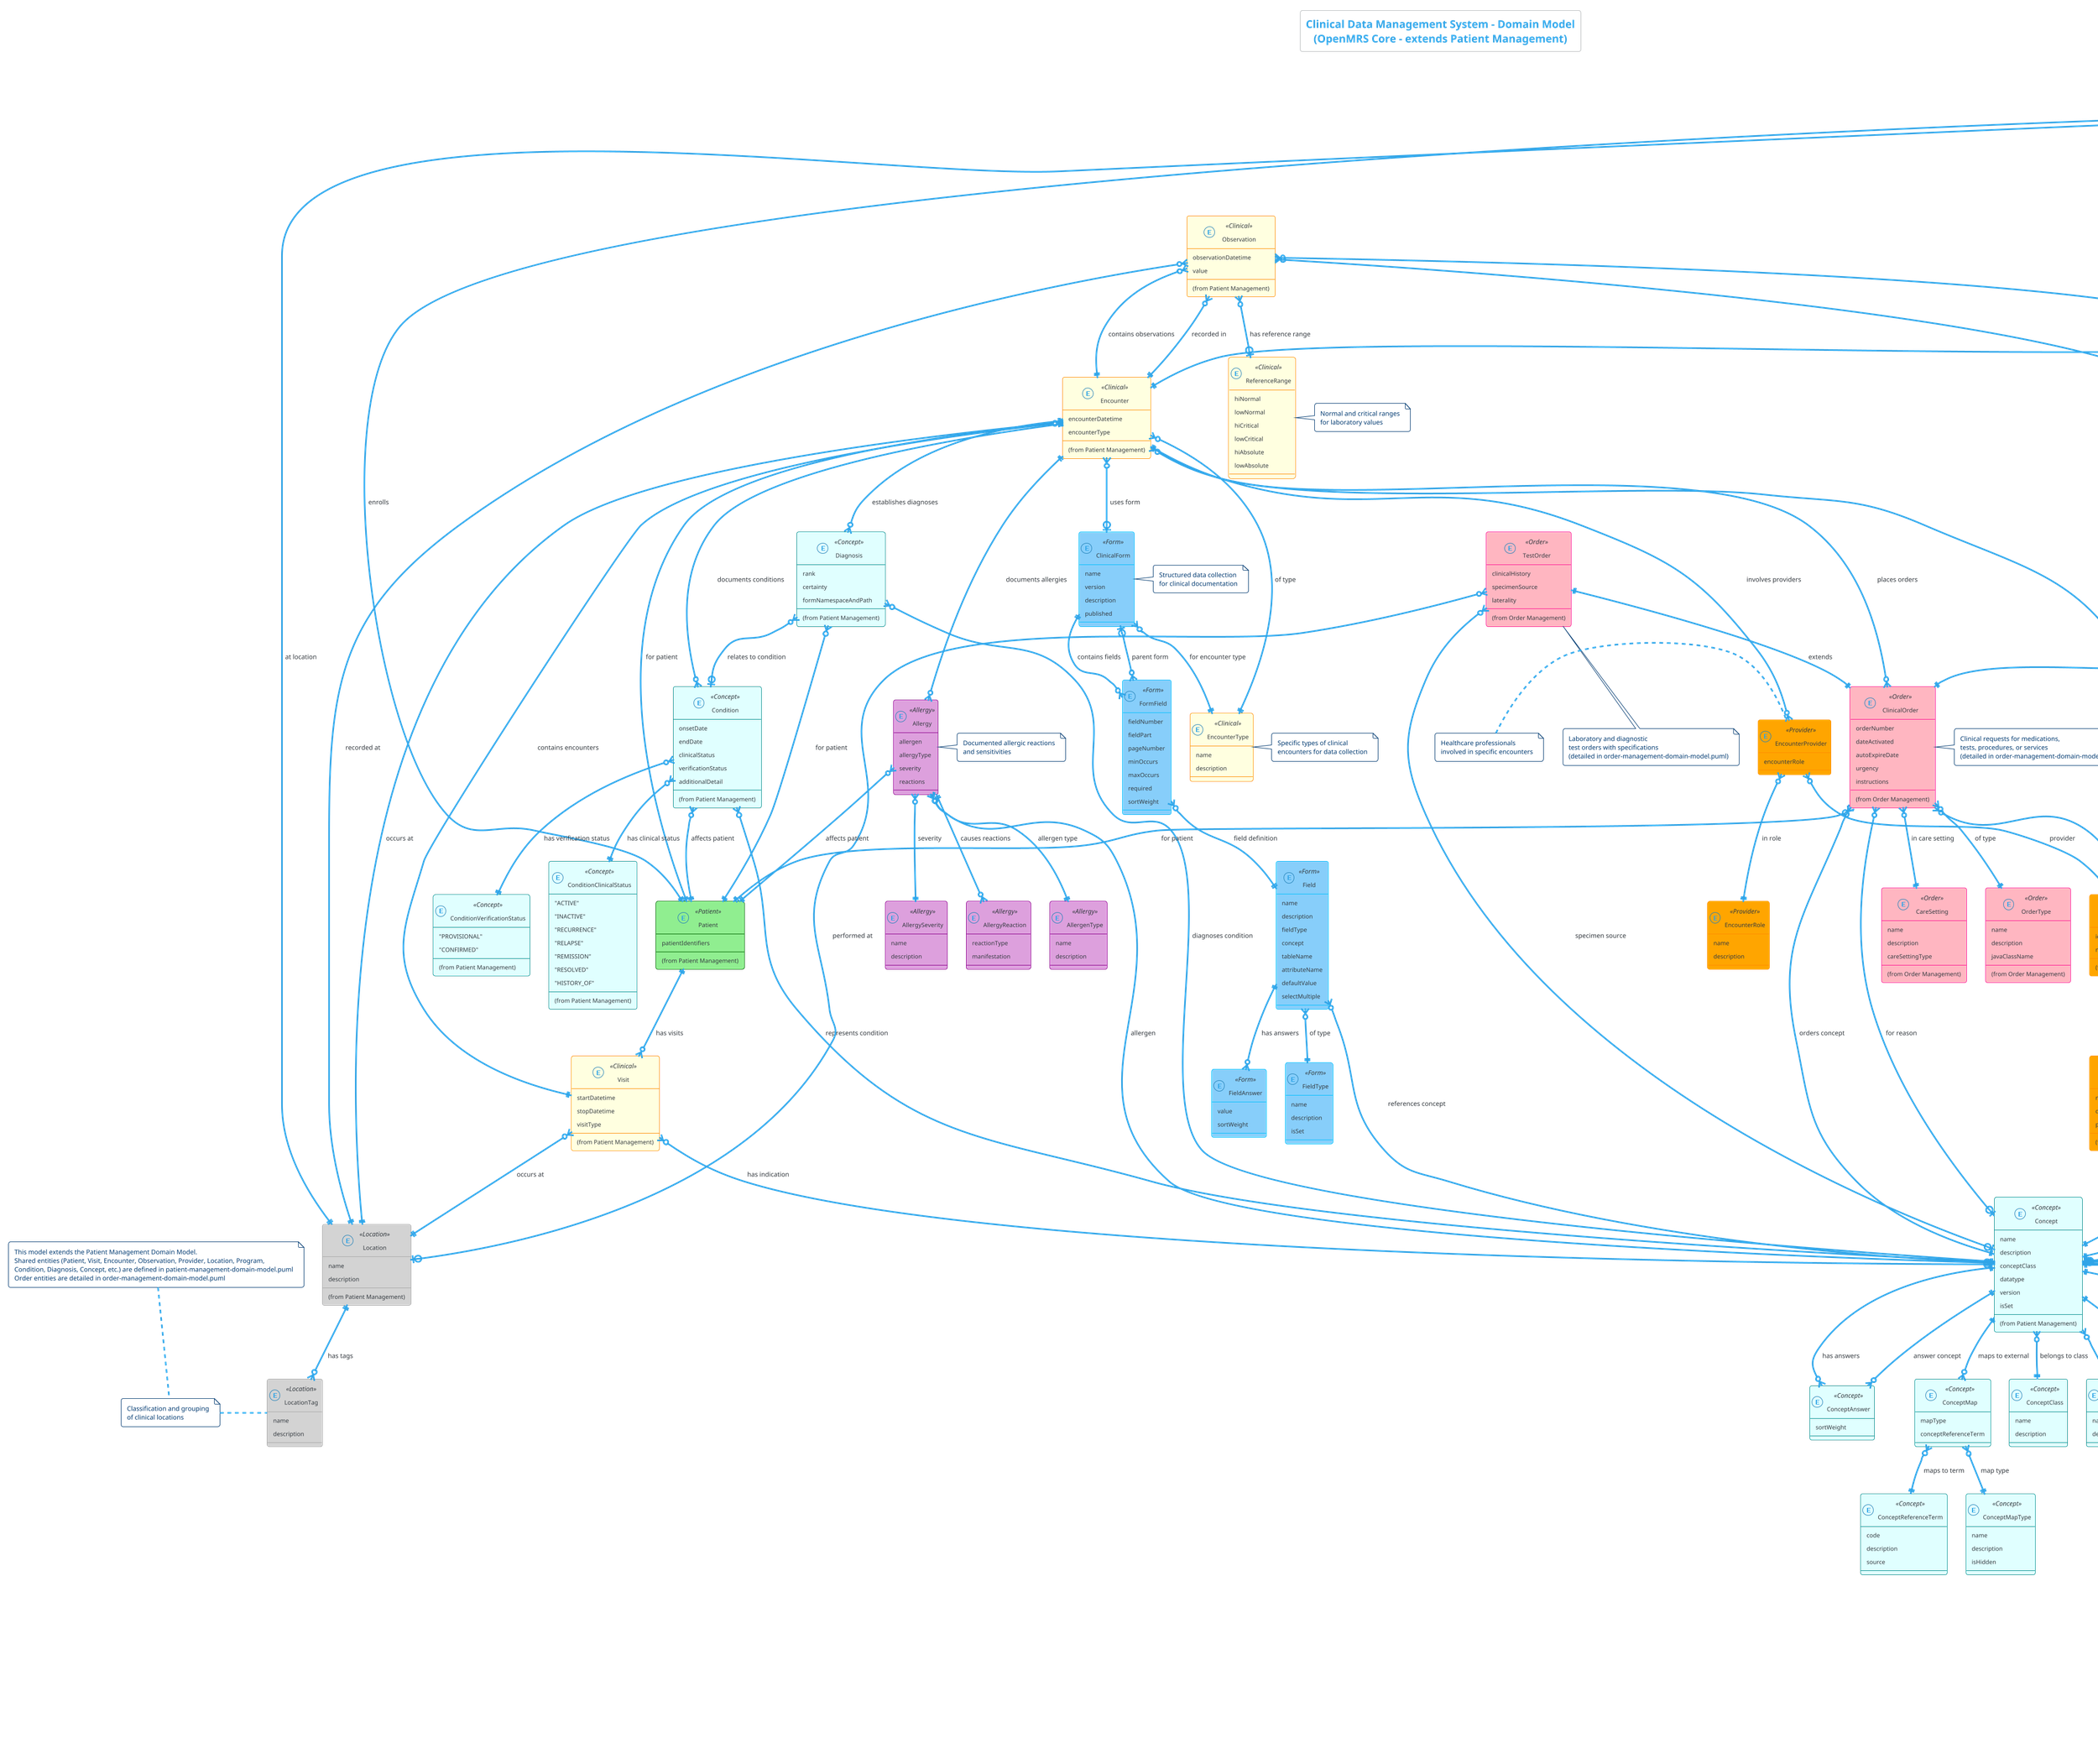 @startuml Clinical Data Management System - Domain Model
!theme cerulean-outline
title Clinical Data Management System - Domain Model\n(OpenMRS Core - extends Patient Management)

' This model extends the Patient Management Domain Model
' Shared entities are referenced from: patient-management-domain-model.puml
' - Patient, Visit, Encounter, Observation
' - Provider, ProviderRole, Location
' - Program, ProgramWorkflow, PatientProgram, ProgramOutcome, PatientState
' Order entities are referenced from: order-management-domain-model.puml
' - ClinicalOrder, MedicationOrder, TestOrder, OrderType, CareSetting

' Define entity colors and styles - STANDARDIZED ACROSS ALL DOMAIN MODELS
' Color Legend:
' - LightBlue (Person): Person demographic entities
' - LightGreen (Patient): Patient-specific entities
' - LightYellow (Clinical): Clinical care episode entities
' - LightCyan (Concept): Clinical vocabulary and concept entities
' - LightSalmon (Program): Program and workflow entities
' - LightGray (Location): Location and facility entities
' - Orange (Provider): Healthcare provider entities
' - LightPink (Order): Clinical order and request entities
' - LightSkyBlue (Form): Clinical form and documentation entities
' - Plum (Allergy): Allergy and adverse reaction entities

skinparam class {
    ' Shared entities from patient-management-domain-model.puml
    BackgroundColor<<Person>> LightBlue
    BackgroundColor<<Patient>> LightGreen
    BackgroundColor<<Clinical>> LightYellow
    BackgroundColor<<Concept>> LightCyan
    BackgroundColor<<Program>> LightSalmon
    BackgroundColor<<Location>> LightGray
    BackgroundColor<<Provider>> Orange
    
    ' Clinical Data Management specific entities
    BackgroundColor<<Order>> LightPink
    BackgroundColor<<Form>> LightSkyBlue
    BackgroundColor<<Allergy>> Plum
    
    ' Border colors for better distinction
    BorderColor<<Person>> DarkBlue
    BorderColor<<Patient>> DarkGreen
    BorderColor<<Clinical>> DarkOrange
    BorderColor<<Concept>> DarkCyan
    BorderColor<<Program>> DarkRed
    BorderColor<<Location>> DarkGray
    BorderColor<<Provider>> DarkOrange
    BorderColor<<Order>> DeepPink
    BorderColor<<Form>> DeepSkyBlue
    BorderColor<<Allergy>> DarkMagenta
}

' === SHARED ENTITIES (defined in patient-management-domain-model.puml) ===
entity Patient <<Patient>> {
    patientIdentifiers
    (from Patient Management)
}

entity Visit <<Clinical>> {
    startDatetime
    stopDatetime
    visitType
    (from Patient Management)
}

entity Encounter <<Clinical>> {
    encounterDatetime
    encounterType
    (from Patient Management)
}

entity Observation <<Clinical>> {
    observationDatetime
    value
    (from Patient Management)
}

entity Provider <<Provider>> {
    identifier
    name
    (from Patient Management)
}

entity ProviderRole <<Provider>> {
    name
    description
    permissions
    (from Patient Management)
}

entity Location <<Location>> {
    name
    description
    (from Patient Management)
}

entity Program <<Program>> {
    name
    description
    conceptName
    outcomesConceptName
    (from Patient Management)
}

entity ProgramWorkflow <<Program>> {
    name
    conceptName
    (from Patient Management)
}

entity ProgramWorkflowState <<Program>> {
    name
    conceptName
    initial
    terminal
    (from Patient Management)
}

entity PatientProgram <<Program>> {
    dateEnrolled
    dateCompleted
    (from Patient Management)
}

entity ProgramOutcome <<Program>> {
    name
    description
    category
    (from Patient Management)
}

entity PatientState <<Program>> {
    startDate
    endDate
    (from Patient Management)
}

entity Condition <<Concept>> {
    onsetDate
    endDate
    clinicalStatus
    verificationStatus
    additionalDetail
    (from Patient Management)
}

entity Diagnosis <<Concept>> {
    rank
    certainty
    formNamespaceAndPath
    (from Patient Management)
}

entity ConditionClinicalStatus <<Concept>> {
    "ACTIVE"
    "INACTIVE"
    "RECURRENCE"
    "RELAPSE"
    "REMISSION"
    "RESOLVED"
    "HISTORY_OF"
    (from Patient Management)
}

entity ConditionVerificationStatus <<Concept>> {
    "PROVISIONAL"
    "CONFIRMED"
    (from Patient Management)
}

entity Concept <<Concept>> {
    name
    description
    conceptClass
    datatype
    version
    isSet
    (from Patient Management)
}

entity ConceptName <<Concept>> {
    name
    locale
    conceptNameType
    (from Patient Management)
}

entity CodedOrFreeText <<Concept>> {
    nonCoded
    (from Patient Management)
}

' === CLINICAL DATA MANAGEMENT SPECIFIC ENTITIES ===

' Additional Encounter and Visit Types (extending base entities)
entity EncounterType <<Clinical>> {
    name
    description
}

' Enhanced Clinical Observations (extending base Observation)
entity ObservationGroup <<Clinical>> {
    groupingConcept
}

entity ReferenceRange <<Clinical>> {
    hiNormal
    lowNormal
    hiCritical
    lowCritical
    hiAbsolute
    lowAbsolute
}

' Clinical Orders (referenced from order-management-domain-model.puml)
entity ClinicalOrder <<Order>> {
    orderNumber
    dateActivated
    autoExpireDate
    urgency
    instructions
    (from Order Management)
}

entity MedicationOrder <<Order>> {
    dose
    asNeeded
    quantity
    numRefills
    (from Order Management)
}

entity TestOrder <<Order>> {
    clinicalHistory
    specimenSource
    laterality
    (from Order Management)
}

entity OrderType <<Order>> {
    name
    description
    javaClassName
    (from Order Management)
}

entity CareSetting <<Order>> {
    name
    description
    careSettingType
    (from Order Management)
}

' Allergies and Adverse Reactions
entity Allergy <<Allergy>> {
    allergen
    allergyType
    severity
    reactions
}

entity AllergenType <<Allergy>> {
    name
    description
}

entity AllergySeverity <<Allergy>> {
    name
    description
}

entity AllergyReaction <<Allergy>> {
    reactionType
    manifestation
}

' Clinical Concepts and Vocabulary Extensions
entity ConceptClass <<Concept>> {
    name
    description
}

entity ConceptDatatype <<Concept>> {
    name
    description
}

entity ConceptAnswer <<Concept>> {
    sortWeight
}

entity ConceptSet <<Concept>> {
    sortWeight
}

entity ConceptMap <<Concept>> {
    mapType
    conceptReferenceTerm
}

entity ConceptReferenceTerm <<Concept>> {
    code
    description
    source
}

entity ConceptMapType <<Concept>> {
    name
    description
    isHidden
}

' Enhanced Provider Entities (extending base Provider)
entity EncounterProvider <<Provider>> {
    encounterRole
}

entity EncounterRole <<Provider>> {
    name
    description
}

' Clinical Forms and Documentation
entity ClinicalForm <<Form>> {
    name
    version
    description
    published
}

entity FormField <<Form>> {
    fieldNumber
    fieldPart
    pageNumber
    minOccurs
    maxOccurs
    required
    sortWeight
}

entity Field <<Form>> {
    name
    description
    fieldType
    concept
    tableName
    attributeName
    defaultValue
    selectMultiple
}

entity FieldType <<Form>> {
    name
    description
    isSet
}

entity FieldAnswer <<Form>> {
    value
    sortWeight
}

' Enhanced Location Entity (extending base Location)
entity LocationTag <<Location>> {
    name
    description
}

' === RELATIONSHIPS ===

' Core relationships (from Patient Management Domain Model)
Patient ||--o{ Visit : "has visits"
Visit }o--|| Location : "occurs at"
Visit ||--o{ Encounter : "contains encounters"
Encounter }o--|| Patient : "for patient"
Encounter }o--|| Location : "occurs at"
Encounter ||--o{ Observation : "contains observations"
Encounter }o--o{ Provider : "provided by"
Observation }o--|| Location : "recorded at"
Observation }o--|| Encounter : "recorded in"
Provider }o--|| ProviderRole : "has role"
Program ||--o{ ProgramWorkflow : "has workflows"
Program ||--o{ PatientProgram : "enrolls patients"
ProgramWorkflow ||--o{ ProgramWorkflowState : "has states"
PatientProgram }o--|| Patient : "enrolls"
PatientProgram }o--|| Program : "in program"
PatientProgram }o--|| Location : "at location"
PatientProgram }o--o| ProgramOutcome : "has outcome"
PatientProgram ||--o{ PatientState : "has states"
PatientState }o--|| ProgramWorkflowState : "current state"
PatientState }o--|| Encounter : "triggered by"

' Extended relationships for Clinical Data Management

Visit }o--o| Concept : "has indication"
Encounter }o--|| EncounterType : "of type"
Encounter }o--o| ClinicalForm : "uses form"

' Clinical Observations (extending base Observation relationships)
Observation }o--|| Concept : "measures concept"
Observation }o--o| ObservationGroup : "member of group"
Observation }o--o| ReferenceRange : "has reference range"
ObservationGroup }o--|| Concept : "groups by concept"

' Conditions and Diagnoses (using shared entities from Patient Management)
Encounter ||--o{ Condition : "documents conditions"
Encounter ||--o{ Diagnosis : "establishes diagnoses"
Condition }o--|| Patient : "affects patient"
Condition }o--|| Concept : "represents condition"
Condition }o--|| ConditionClinicalStatus : "has clinical status"
Condition }o--|| ConditionVerificationStatus : "has verification status"
Diagnosis }o--|| Patient : "for patient"
Diagnosis }o--|| Concept : "diagnoses condition"
Diagnosis }o--o| Condition : "relates to condition"

' Clinical Orders (extending base relationships)
Encounter ||--o{ ClinicalOrder : "places orders"
ClinicalOrder }o--|| Patient : "for patient"
ClinicalOrder }o--|| OrderType : "of type"
ClinicalOrder }o--|| Provider : "ordered by"
ClinicalOrder }o--|| CareSetting : "in care setting"
ClinicalOrder }o--|| Concept : "orders concept"
ClinicalOrder }o--o| Concept : "for reason"

' Medication Orders (extending ClinicalOrder relationships)
MedicationOrder ||--|| ClinicalOrder : "extends"
MedicationOrder }o--o| Concept : "dose units"
MedicationOrder }o--o| Concept : "quantity units"
MedicationOrder }o--o| Concept : "route"

' Test Orders (extending ClinicalOrder relationships)
TestOrder ||--|| ClinicalOrder : "extends"
TestOrder }o--o| Concept : "specimen source"
TestOrder }o--o| Location : "performed at"

' Allergies
Encounter ||--o{ Allergy : "documents allergies"
Allergy }o--|| Patient : "affects patient"
Allergy }o--|| Concept : "allergen"
Allergy }o--|| AllergenType : "allergen type"
Allergy }o--|| AllergySeverity : "severity"
Allergy ||--o{ AllergyReaction : "causes reactions"

' Clinical Concepts and Vocabulary
Concept }o--|| ConceptClass : "belongs to class"
Concept }o--|| ConceptDatatype : "has datatype"
Concept ||--o{ ConceptAnswer : "has answers"
Concept ||--o{ ConceptSet : "contains concepts"
Concept ||--o{ ConceptMap : "maps to external"
ConceptAnswer }o--|| Concept : "answer concept"
ConceptSet }o--|| Concept : "set member"
ConceptMap }o--|| ConceptMapType : "map type"
ConceptMap }o--|| ConceptReferenceTerm : "maps to term"

' Enhanced Provider Relationships (extending base Provider relationships)
Encounter ||--o{ EncounterProvider : "involves providers"
EncounterProvider }o--|| Provider : "provider"
EncounterProvider }o--|| EncounterRole : "in role"

' Forms and Documentation
ClinicalForm }o--|| EncounterType : "for encounter type"
ClinicalForm ||--o{ FormField : "contains fields"
FormField }o--|| Field : "field definition"
FormField }o--o| ClinicalForm : "parent form"
Field }o--|| FieldType : "of type"
Field }o--o| Concept : "references concept"
Field ||--o{ FieldAnswer : "has answers"

' Enhanced Program Management (extending base Program relationships)
Program }o--|| Concept : "represents concept"
ProgramWorkflow }o--|| Concept : "workflow concept"
ProgramWorkflowState }o--|| Concept : "state concept"

' Enhanced Location Management (extending base Location)
Location ||--o{ LocationTag : "has tags"

' Notes and constraints - Clinical Data Management specific
note right of EncounterType : Specific types of clinical\nencounters for data collection
note right of ObservationGroup : Groups related observations\nfor complex measurements
note right of ReferenceRange : Normal and critical ranges\nfor laboratory values
note right of ClinicalOrder : Clinical requests for medications,\ntests, procedures, or services\n(detailed in order-management-domain-model.puml)
note right of Allergy : Documented allergic reactions\nand sensitivities
note right of ClinicalForm : Structured data collection\nfor clinical documentation
note bottom of MedicationOrder : Prescription orders with\ndosing and administration details\n(detailed in order-management-domain-model.puml)
note bottom of TestOrder : Laboratory and diagnostic\ntest orders with specifications\n(detailed in order-management-domain-model.puml)
note left of EncounterProvider : Healthcare professionals\ninvolved in specific encounters
note left of LocationTag : Classification and grouping\nof clinical locations

' Reference note
note top : This model extends the Patient Management Domain Model.\nShared entities (Patient, Visit, Encounter, Observation, Provider, Location, Program,\nCondition, Diagnosis, Concept, etc.) are defined in patient-management-domain-model.puml\nOrder entities are detailed in order-management-domain-model.puml

' Color Legend Table
legend right
|= Color |= Description |= Domain |
|<back:LightGreen>   </back>| Patient entities | Shared |
|<back:LightYellow>   </back>| Clinical episodes | Shared |
|<back:LightCyan>   </back>| Concepts & vocabulary | Shared |
|<back:LightSalmon>   </back>| Programs & workflows | Shared |
|<back:LightGray>   </back>| Locations | Shared |
|<back:Orange>   </back>| Healthcare providers | Shared |
|<back:LightPink>   </back>| Clinical orders | Clinical Data |
|<back:LightSkyBlue>   </back>| Clinical forms & documentation | Clinical Data |
|<back:Plum>   </back>| Allergies & adverse reactions | Clinical Data |
endlegend

@enduml
